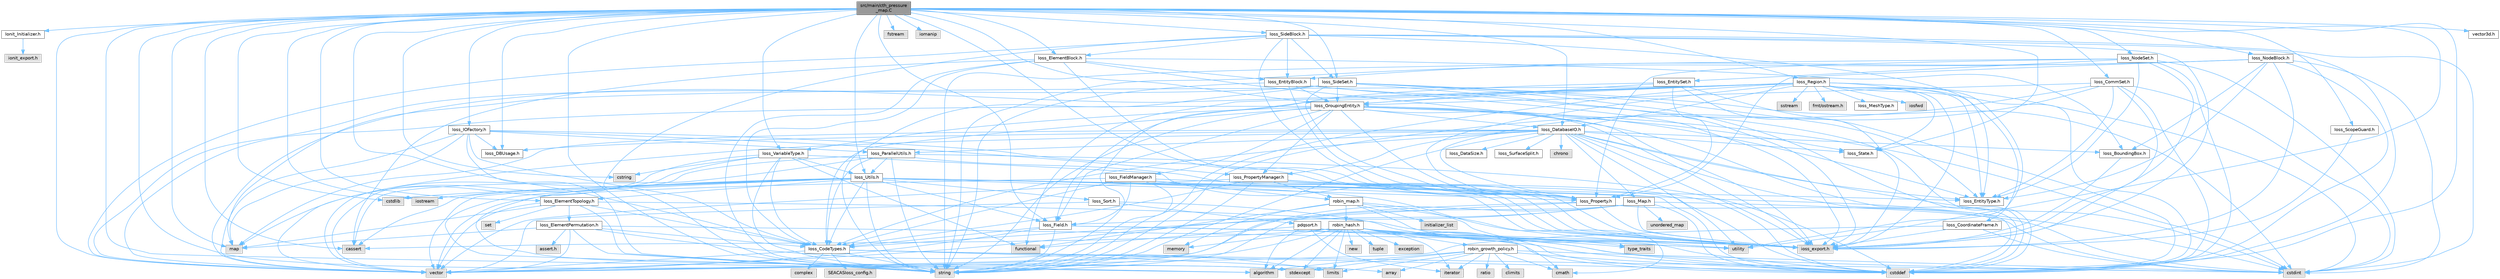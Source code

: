digraph "src/main/cth_pressure_map.C"
{
 // INTERACTIVE_SVG=YES
 // LATEX_PDF_SIZE
  bgcolor="transparent";
  edge [fontname=Helvetica,fontsize=10,labelfontname=Helvetica,labelfontsize=10];
  node [fontname=Helvetica,fontsize=10,shape=box,height=0.2,width=0.4];
  Node1 [id="Node000001",label="src/main/cth_pressure\l_map.C",height=0.2,width=0.4,color="gray40", fillcolor="grey60", style="filled", fontcolor="black",tooltip=" "];
  Node1 -> Node2 [id="edge1_Node000001_Node000002",color="steelblue1",style="solid",tooltip=" "];
  Node2 [id="Node000002",label="Ionit_Initializer.h",height=0.2,width=0.4,color="grey40", fillcolor="white", style="filled",URL="$Ionit__Initializer_8h.html",tooltip=" "];
  Node2 -> Node3 [id="edge2_Node000002_Node000003",color="steelblue1",style="solid",tooltip=" "];
  Node3 [id="Node000003",label="ionit_export.h",height=0.2,width=0.4,color="grey60", fillcolor="#E0E0E0", style="filled",tooltip=" "];
  Node1 -> Node4 [id="edge3_Node000001_Node000004",color="steelblue1",style="solid",tooltip=" "];
  Node4 [id="Node000004",label="Ioss_CodeTypes.h",height=0.2,width=0.4,color="grey40", fillcolor="white", style="filled",URL="$Ioss__CodeTypes_8h.html",tooltip=" "];
  Node4 -> Node5 [id="edge4_Node000004_Node000005",color="steelblue1",style="solid",tooltip=" "];
  Node5 [id="Node000005",label="array",height=0.2,width=0.4,color="grey60", fillcolor="#E0E0E0", style="filled",tooltip=" "];
  Node4 -> Node6 [id="edge5_Node000004_Node000006",color="steelblue1",style="solid",tooltip=" "];
  Node6 [id="Node000006",label="cstddef",height=0.2,width=0.4,color="grey60", fillcolor="#E0E0E0", style="filled",tooltip=" "];
  Node4 -> Node7 [id="edge6_Node000004_Node000007",color="steelblue1",style="solid",tooltip=" "];
  Node7 [id="Node000007",label="cstdint",height=0.2,width=0.4,color="grey60", fillcolor="#E0E0E0", style="filled",tooltip=" "];
  Node4 -> Node8 [id="edge7_Node000004_Node000008",color="steelblue1",style="solid",tooltip=" "];
  Node8 [id="Node000008",label="string",height=0.2,width=0.4,color="grey60", fillcolor="#E0E0E0", style="filled",tooltip=" "];
  Node4 -> Node9 [id="edge8_Node000004_Node000009",color="steelblue1",style="solid",tooltip=" "];
  Node9 [id="Node000009",label="vector",height=0.2,width=0.4,color="grey60", fillcolor="#E0E0E0", style="filled",tooltip=" "];
  Node4 -> Node10 [id="edge9_Node000004_Node000010",color="steelblue1",style="solid",tooltip=" "];
  Node10 [id="Node000010",label="SEACASIoss_config.h",height=0.2,width=0.4,color="grey60", fillcolor="#E0E0E0", style="filled",tooltip=" "];
  Node4 -> Node11 [id="edge10_Node000004_Node000011",color="steelblue1",style="solid",tooltip=" "];
  Node11 [id="Node000011",label="complex",height=0.2,width=0.4,color="grey60", fillcolor="#E0E0E0", style="filled",tooltip=" "];
  Node1 -> Node12 [id="edge11_Node000001_Node000012",color="steelblue1",style="solid",tooltip=" "];
  Node12 [id="Node000012",label="Ioss_Utils.h",height=0.2,width=0.4,color="grey40", fillcolor="white", style="filled",URL="$Ioss__Utils_8h.html",tooltip=" "];
  Node12 -> Node13 [id="edge12_Node000012_Node000013",color="steelblue1",style="solid",tooltip=" "];
  Node13 [id="Node000013",label="ioss_export.h",height=0.2,width=0.4,color="grey60", fillcolor="#E0E0E0", style="filled",tooltip=" "];
  Node12 -> Node4 [id="edge13_Node000012_Node000004",color="steelblue1",style="solid",tooltip=" "];
  Node12 -> Node14 [id="edge14_Node000012_Node000014",color="steelblue1",style="solid",tooltip=" "];
  Node14 [id="Node000014",label="Ioss_ElementTopology.h",height=0.2,width=0.4,color="grey40", fillcolor="white", style="filled",URL="$Ioss__ElementTopology_8h.html",tooltip=" "];
  Node14 -> Node13 [id="edge15_Node000014_Node000013",color="steelblue1",style="solid",tooltip=" "];
  Node14 -> Node4 [id="edge16_Node000014_Node000004",color="steelblue1",style="solid",tooltip=" "];
  Node14 -> Node15 [id="edge17_Node000014_Node000015",color="steelblue1",style="solid",tooltip=" "];
  Node15 [id="Node000015",label="Ioss_ElementPermutation.h",height=0.2,width=0.4,color="grey40", fillcolor="white", style="filled",URL="$Ioss__ElementPermutation_8h.html",tooltip=" "];
  Node15 -> Node13 [id="edge18_Node000015_Node000013",color="steelblue1",style="solid",tooltip=" "];
  Node15 -> Node4 [id="edge19_Node000015_Node000004",color="steelblue1",style="solid",tooltip=" "];
  Node15 -> Node16 [id="edge20_Node000015_Node000016",color="steelblue1",style="solid",tooltip=" "];
  Node16 [id="Node000016",label="assert.h",height=0.2,width=0.4,color="grey60", fillcolor="#E0E0E0", style="filled",tooltip=" "];
  Node15 -> Node17 [id="edge21_Node000015_Node000017",color="steelblue1",style="solid",tooltip=" "];
  Node17 [id="Node000017",label="limits",height=0.2,width=0.4,color="grey60", fillcolor="#E0E0E0", style="filled",tooltip=" "];
  Node15 -> Node18 [id="edge22_Node000015_Node000018",color="steelblue1",style="solid",tooltip=" "];
  Node18 [id="Node000018",label="map",height=0.2,width=0.4,color="grey60", fillcolor="#E0E0E0", style="filled",tooltip=" "];
  Node15 -> Node8 [id="edge23_Node000015_Node000008",color="steelblue1",style="solid",tooltip=" "];
  Node15 -> Node9 [id="edge24_Node000015_Node000009",color="steelblue1",style="solid",tooltip=" "];
  Node14 -> Node18 [id="edge25_Node000014_Node000018",color="steelblue1",style="solid",tooltip=" "];
  Node14 -> Node19 [id="edge26_Node000014_Node000019",color="steelblue1",style="solid",tooltip=" "];
  Node19 [id="Node000019",label="set",height=0.2,width=0.4,color="grey60", fillcolor="#E0E0E0", style="filled",tooltip=" "];
  Node14 -> Node8 [id="edge27_Node000014_Node000008",color="steelblue1",style="solid",tooltip=" "];
  Node14 -> Node9 [id="edge28_Node000014_Node000009",color="steelblue1",style="solid",tooltip=" "];
  Node12 -> Node20 [id="edge29_Node000012_Node000020",color="steelblue1",style="solid",tooltip=" "];
  Node20 [id="Node000020",label="Ioss_EntityType.h",height=0.2,width=0.4,color="grey40", fillcolor="white", style="filled",URL="$Ioss__EntityType_8h.html",tooltip=" "];
  Node12 -> Node21 [id="edge30_Node000012_Node000021",color="steelblue1",style="solid",tooltip=" "];
  Node21 [id="Node000021",label="Ioss_Field.h",height=0.2,width=0.4,color="grey40", fillcolor="white", style="filled",URL="$Ioss__Field_8h.html",tooltip=" "];
  Node21 -> Node13 [id="edge31_Node000021_Node000013",color="steelblue1",style="solid",tooltip=" "];
  Node21 -> Node4 [id="edge32_Node000021_Node000004",color="steelblue1",style="solid",tooltip=" "];
  Node21 -> Node6 [id="edge33_Node000021_Node000006",color="steelblue1",style="solid",tooltip=" "];
  Node21 -> Node8 [id="edge34_Node000021_Node000008",color="steelblue1",style="solid",tooltip=" "];
  Node21 -> Node9 [id="edge35_Node000021_Node000009",color="steelblue1",style="solid",tooltip=" "];
  Node12 -> Node22 [id="edge36_Node000012_Node000022",color="steelblue1",style="solid",tooltip=" "];
  Node22 [id="Node000022",label="Ioss_Property.h",height=0.2,width=0.4,color="grey40", fillcolor="white", style="filled",URL="$Ioss__Property_8h.html",tooltip=" "];
  Node22 -> Node13 [id="edge37_Node000022_Node000013",color="steelblue1",style="solid",tooltip=" "];
  Node22 -> Node7 [id="edge38_Node000022_Node000007",color="steelblue1",style="solid",tooltip=" "];
  Node22 -> Node8 [id="edge39_Node000022_Node000008",color="steelblue1",style="solid",tooltip=" "];
  Node22 -> Node9 [id="edge40_Node000022_Node000009",color="steelblue1",style="solid",tooltip=" "];
  Node12 -> Node23 [id="edge41_Node000012_Node000023",color="steelblue1",style="solid",tooltip=" "];
  Node23 [id="Node000023",label="Ioss_Sort.h",height=0.2,width=0.4,color="grey40", fillcolor="white", style="filled",URL="$Ioss__Sort_8h.html",tooltip=" "];
  Node23 -> Node24 [id="edge42_Node000023_Node000024",color="steelblue1",style="solid",tooltip=" "];
  Node24 [id="Node000024",label="pdqsort.h",height=0.2,width=0.4,color="grey40", fillcolor="white", style="filled",URL="$pdqsort_8h.html",tooltip=" "];
  Node24 -> Node25 [id="edge43_Node000024_Node000025",color="steelblue1",style="solid",tooltip=" "];
  Node25 [id="Node000025",label="algorithm",height=0.2,width=0.4,color="grey60", fillcolor="#E0E0E0", style="filled",tooltip=" "];
  Node24 -> Node6 [id="edge44_Node000024_Node000006",color="steelblue1",style="solid",tooltip=" "];
  Node24 -> Node26 [id="edge45_Node000024_Node000026",color="steelblue1",style="solid",tooltip=" "];
  Node26 [id="Node000026",label="functional",height=0.2,width=0.4,color="grey60", fillcolor="#E0E0E0", style="filled",tooltip=" "];
  Node24 -> Node27 [id="edge46_Node000024_Node000027",color="steelblue1",style="solid",tooltip=" "];
  Node27 [id="Node000027",label="iterator",height=0.2,width=0.4,color="grey60", fillcolor="#E0E0E0", style="filled",tooltip=" "];
  Node24 -> Node28 [id="edge47_Node000024_Node000028",color="steelblue1",style="solid",tooltip=" "];
  Node28 [id="Node000028",label="utility",height=0.2,width=0.4,color="grey60", fillcolor="#E0E0E0", style="filled",tooltip=" "];
  Node23 -> Node6 [id="edge48_Node000023_Node000006",color="steelblue1",style="solid",tooltip=" "];
  Node23 -> Node9 [id="edge49_Node000023_Node000009",color="steelblue1",style="solid",tooltip=" "];
  Node12 -> Node25 [id="edge50_Node000012_Node000025",color="steelblue1",style="solid",tooltip=" "];
  Node12 -> Node29 [id="edge51_Node000012_Node000029",color="steelblue1",style="solid",tooltip=" "];
  Node29 [id="Node000029",label="cassert",height=0.2,width=0.4,color="grey60", fillcolor="#E0E0E0", style="filled",tooltip=" "];
  Node12 -> Node30 [id="edge52_Node000012_Node000030",color="steelblue1",style="solid",tooltip=" "];
  Node30 [id="Node000030",label="cmath",height=0.2,width=0.4,color="grey60", fillcolor="#E0E0E0", style="filled",tooltip=" "];
  Node12 -> Node6 [id="edge53_Node000012_Node000006",color="steelblue1",style="solid",tooltip=" "];
  Node12 -> Node7 [id="edge54_Node000012_Node000007",color="steelblue1",style="solid",tooltip=" "];
  Node12 -> Node31 [id="edge55_Node000012_Node000031",color="steelblue1",style="solid",tooltip=" "];
  Node31 [id="Node000031",label="cstdlib",height=0.2,width=0.4,color="grey60", fillcolor="#E0E0E0", style="filled",tooltip=" "];
  Node12 -> Node32 [id="edge56_Node000012_Node000032",color="steelblue1",style="solid",tooltip=" "];
  Node32 [id="Node000032",label="iostream",height=0.2,width=0.4,color="grey60", fillcolor="#E0E0E0", style="filled",tooltip=" "];
  Node12 -> Node33 [id="edge57_Node000012_Node000033",color="steelblue1",style="solid",tooltip=" "];
  Node33 [id="Node000033",label="stdexcept",height=0.2,width=0.4,color="grey60", fillcolor="#E0E0E0", style="filled",tooltip=" "];
  Node12 -> Node8 [id="edge58_Node000012_Node000008",color="steelblue1",style="solid",tooltip=" "];
  Node12 -> Node9 [id="edge59_Node000012_Node000009",color="steelblue1",style="solid",tooltip=" "];
  Node1 -> Node25 [id="edge60_Node000001_Node000025",color="steelblue1",style="solid",tooltip=" "];
  Node1 -> Node29 [id="edge61_Node000001_Node000029",color="steelblue1",style="solid",tooltip=" "];
  Node1 -> Node6 [id="edge62_Node000001_Node000006",color="steelblue1",style="solid",tooltip=" "];
  Node1 -> Node31 [id="edge63_Node000001_Node000031",color="steelblue1",style="solid",tooltip=" "];
  Node1 -> Node34 [id="edge64_Node000001_Node000034",color="steelblue1",style="solid",tooltip=" "];
  Node34 [id="Node000034",label="cstring",height=0.2,width=0.4,color="grey60", fillcolor="#E0E0E0", style="filled",tooltip=" "];
  Node1 -> Node35 [id="edge65_Node000001_Node000035",color="steelblue1",style="solid",tooltip=" "];
  Node35 [id="Node000035",label="fstream",height=0.2,width=0.4,color="grey60", fillcolor="#E0E0E0", style="filled",tooltip=" "];
  Node1 -> Node36 [id="edge66_Node000001_Node000036",color="steelblue1",style="solid",tooltip=" "];
  Node36 [id="Node000036",label="iomanip",height=0.2,width=0.4,color="grey60", fillcolor="#E0E0E0", style="filled",tooltip=" "];
  Node1 -> Node32 [id="edge67_Node000001_Node000032",color="steelblue1",style="solid",tooltip=" "];
  Node1 -> Node18 [id="edge68_Node000001_Node000018",color="steelblue1",style="solid",tooltip=" "];
  Node1 -> Node33 [id="edge69_Node000001_Node000033",color="steelblue1",style="solid",tooltip=" "];
  Node1 -> Node8 [id="edge70_Node000001_Node000008",color="steelblue1",style="solid",tooltip=" "];
  Node1 -> Node28 [id="edge71_Node000001_Node000028",color="steelblue1",style="solid",tooltip=" "];
  Node1 -> Node9 [id="edge72_Node000001_Node000009",color="steelblue1",style="solid",tooltip=" "];
  Node1 -> Node37 [id="edge73_Node000001_Node000037",color="steelblue1",style="solid",tooltip=" "];
  Node37 [id="Node000037",label="Ioss_CommSet.h",height=0.2,width=0.4,color="grey40", fillcolor="white", style="filled",URL="$Ioss__CommSet_8h.html",tooltip=" "];
  Node37 -> Node13 [id="edge74_Node000037_Node000013",color="steelblue1",style="solid",tooltip=" "];
  Node37 -> Node20 [id="edge75_Node000037_Node000020",color="steelblue1",style="solid",tooltip=" "];
  Node37 -> Node38 [id="edge76_Node000037_Node000038",color="steelblue1",style="solid",tooltip=" "];
  Node38 [id="Node000038",label="Ioss_GroupingEntity.h",height=0.2,width=0.4,color="grey40", fillcolor="white", style="filled",URL="$Ioss__GroupingEntity_8h.html",tooltip=" "];
  Node38 -> Node13 [id="edge77_Node000038_Node000013",color="steelblue1",style="solid",tooltip=" "];
  Node38 -> Node4 [id="edge78_Node000038_Node000004",color="steelblue1",style="solid",tooltip=" "];
  Node38 -> Node39 [id="edge79_Node000038_Node000039",color="steelblue1",style="solid",tooltip=" "];
  Node39 [id="Node000039",label="Ioss_DatabaseIO.h",height=0.2,width=0.4,color="grey40", fillcolor="white", style="filled",URL="$Ioss__DatabaseIO_8h.html",tooltip=" "];
  Node39 -> Node13 [id="edge80_Node000039_Node000013",color="steelblue1",style="solid",tooltip=" "];
  Node39 -> Node40 [id="edge81_Node000039_Node000040",color="steelblue1",style="solid",tooltip=" "];
  Node40 [id="Node000040",label="Ioss_BoundingBox.h",height=0.2,width=0.4,color="grey40", fillcolor="white", style="filled",URL="$Ioss__BoundingBox_8h.html",tooltip=" "];
  Node40 -> Node13 [id="edge82_Node000040_Node000013",color="steelblue1",style="solid",tooltip=" "];
  Node39 -> Node4 [id="edge83_Node000039_Node000004",color="steelblue1",style="solid",tooltip=" "];
  Node39 -> Node41 [id="edge84_Node000039_Node000041",color="steelblue1",style="solid",tooltip=" "];
  Node41 [id="Node000041",label="Ioss_DBUsage.h",height=0.2,width=0.4,color="grey40", fillcolor="white", style="filled",URL="$Ioss__DBUsage_8h.html",tooltip=" "];
  Node39 -> Node42 [id="edge85_Node000039_Node000042",color="steelblue1",style="solid",tooltip=" "];
  Node42 [id="Node000042",label="Ioss_DataSize.h",height=0.2,width=0.4,color="grey40", fillcolor="white", style="filled",URL="$Ioss__DataSize_8h.html",tooltip=" "];
  Node39 -> Node20 [id="edge86_Node000039_Node000020",color="steelblue1",style="solid",tooltip=" "];
  Node39 -> Node43 [id="edge87_Node000039_Node000043",color="steelblue1",style="solid",tooltip=" "];
  Node43 [id="Node000043",label="Ioss_Map.h",height=0.2,width=0.4,color="grey40", fillcolor="white", style="filled",URL="$Ioss__Map_8h.html",tooltip=" "];
  Node43 -> Node13 [id="edge88_Node000043_Node000013",color="steelblue1",style="solid",tooltip=" "];
  Node43 -> Node4 [id="edge89_Node000043_Node000004",color="steelblue1",style="solid",tooltip=" "];
  Node43 -> Node21 [id="edge90_Node000043_Node000021",color="steelblue1",style="solid",tooltip=" "];
  Node43 -> Node6 [id="edge91_Node000043_Node000006",color="steelblue1",style="solid",tooltip=" "];
  Node43 -> Node7 [id="edge92_Node000043_Node000007",color="steelblue1",style="solid",tooltip=" "];
  Node43 -> Node8 [id="edge93_Node000043_Node000008",color="steelblue1",style="solid",tooltip=" "];
  Node43 -> Node9 [id="edge94_Node000043_Node000009",color="steelblue1",style="solid",tooltip=" "];
  Node43 -> Node44 [id="edge95_Node000043_Node000044",color="steelblue1",style="solid",tooltip=" "];
  Node44 [id="Node000044",label="unordered_map",height=0.2,width=0.4,color="grey60", fillcolor="#E0E0E0", style="filled",tooltip=" "];
  Node39 -> Node45 [id="edge96_Node000039_Node000045",color="steelblue1",style="solid",tooltip=" "];
  Node45 [id="Node000045",label="Ioss_ParallelUtils.h",height=0.2,width=0.4,color="grey40", fillcolor="white", style="filled",URL="$Ioss__ParallelUtils_8h.html",tooltip=" "];
  Node45 -> Node13 [id="edge97_Node000045_Node000013",color="steelblue1",style="solid",tooltip=" "];
  Node45 -> Node4 [id="edge98_Node000045_Node000004",color="steelblue1",style="solid",tooltip=" "];
  Node45 -> Node12 [id="edge99_Node000045_Node000012",color="steelblue1",style="solid",tooltip=" "];
  Node45 -> Node29 [id="edge100_Node000045_Node000029",color="steelblue1",style="solid",tooltip=" "];
  Node45 -> Node6 [id="edge101_Node000045_Node000006",color="steelblue1",style="solid",tooltip=" "];
  Node45 -> Node8 [id="edge102_Node000045_Node000008",color="steelblue1",style="solid",tooltip=" "];
  Node45 -> Node9 [id="edge103_Node000045_Node000009",color="steelblue1",style="solid",tooltip=" "];
  Node39 -> Node46 [id="edge104_Node000039_Node000046",color="steelblue1",style="solid",tooltip=" "];
  Node46 [id="Node000046",label="Ioss_PropertyManager.h",height=0.2,width=0.4,color="grey40", fillcolor="white", style="filled",URL="$Ioss__PropertyManager_8h.html",tooltip=" "];
  Node46 -> Node13 [id="edge105_Node000046_Node000013",color="steelblue1",style="solid",tooltip=" "];
  Node46 -> Node4 [id="edge106_Node000046_Node000004",color="steelblue1",style="solid",tooltip=" "];
  Node46 -> Node22 [id="edge107_Node000046_Node000022",color="steelblue1",style="solid",tooltip=" "];
  Node46 -> Node6 [id="edge108_Node000046_Node000006",color="steelblue1",style="solid",tooltip=" "];
  Node46 -> Node8 [id="edge109_Node000046_Node000008",color="steelblue1",style="solid",tooltip=" "];
  Node46 -> Node9 [id="edge110_Node000046_Node000009",color="steelblue1",style="solid",tooltip=" "];
  Node46 -> Node47 [id="edge111_Node000046_Node000047",color="steelblue1",style="solid",tooltip=" "];
  Node47 [id="Node000047",label="robin_map.h",height=0.2,width=0.4,color="grey40", fillcolor="white", style="filled",URL="$robin__map_8h.html",tooltip=" "];
  Node47 -> Node6 [id="edge112_Node000047_Node000006",color="steelblue1",style="solid",tooltip=" "];
  Node47 -> Node26 [id="edge113_Node000047_Node000026",color="steelblue1",style="solid",tooltip=" "];
  Node47 -> Node48 [id="edge114_Node000047_Node000048",color="steelblue1",style="solid",tooltip=" "];
  Node48 [id="Node000048",label="initializer_list",height=0.2,width=0.4,color="grey60", fillcolor="#E0E0E0", style="filled",tooltip=" "];
  Node47 -> Node49 [id="edge115_Node000047_Node000049",color="steelblue1",style="solid",tooltip=" "];
  Node49 [id="Node000049",label="memory",height=0.2,width=0.4,color="grey60", fillcolor="#E0E0E0", style="filled",tooltip=" "];
  Node47 -> Node50 [id="edge116_Node000047_Node000050",color="steelblue1",style="solid",tooltip=" "];
  Node50 [id="Node000050",label="type_traits",height=0.2,width=0.4,color="grey60", fillcolor="#E0E0E0", style="filled",tooltip=" "];
  Node47 -> Node28 [id="edge117_Node000047_Node000028",color="steelblue1",style="solid",tooltip=" "];
  Node47 -> Node51 [id="edge118_Node000047_Node000051",color="steelblue1",style="solid",tooltip=" "];
  Node51 [id="Node000051",label="robin_hash.h",height=0.2,width=0.4,color="grey40", fillcolor="white", style="filled",URL="$robin__hash_8h.html",tooltip=" "];
  Node51 -> Node25 [id="edge119_Node000051_Node000025",color="steelblue1",style="solid",tooltip=" "];
  Node51 -> Node29 [id="edge120_Node000051_Node000029",color="steelblue1",style="solid",tooltip=" "];
  Node51 -> Node30 [id="edge121_Node000051_Node000030",color="steelblue1",style="solid",tooltip=" "];
  Node51 -> Node6 [id="edge122_Node000051_Node000006",color="steelblue1",style="solid",tooltip=" "];
  Node51 -> Node7 [id="edge123_Node000051_Node000007",color="steelblue1",style="solid",tooltip=" "];
  Node51 -> Node52 [id="edge124_Node000051_Node000052",color="steelblue1",style="solid",tooltip=" "];
  Node52 [id="Node000052",label="exception",height=0.2,width=0.4,color="grey60", fillcolor="#E0E0E0", style="filled",tooltip=" "];
  Node51 -> Node27 [id="edge125_Node000051_Node000027",color="steelblue1",style="solid",tooltip=" "];
  Node51 -> Node17 [id="edge126_Node000051_Node000017",color="steelblue1",style="solid",tooltip=" "];
  Node51 -> Node49 [id="edge127_Node000051_Node000049",color="steelblue1",style="solid",tooltip=" "];
  Node51 -> Node53 [id="edge128_Node000051_Node000053",color="steelblue1",style="solid",tooltip=" "];
  Node53 [id="Node000053",label="new",height=0.2,width=0.4,color="grey60", fillcolor="#E0E0E0", style="filled",tooltip=" "];
  Node51 -> Node33 [id="edge129_Node000051_Node000033",color="steelblue1",style="solid",tooltip=" "];
  Node51 -> Node54 [id="edge130_Node000051_Node000054",color="steelblue1",style="solid",tooltip=" "];
  Node54 [id="Node000054",label="tuple",height=0.2,width=0.4,color="grey60", fillcolor="#E0E0E0", style="filled",tooltip=" "];
  Node51 -> Node50 [id="edge131_Node000051_Node000050",color="steelblue1",style="solid",tooltip=" "];
  Node51 -> Node28 [id="edge132_Node000051_Node000028",color="steelblue1",style="solid",tooltip=" "];
  Node51 -> Node9 [id="edge133_Node000051_Node000009",color="steelblue1",style="solid",tooltip=" "];
  Node51 -> Node55 [id="edge134_Node000051_Node000055",color="steelblue1",style="solid",tooltip=" "];
  Node55 [id="Node000055",label="robin_growth_policy.h",height=0.2,width=0.4,color="grey40", fillcolor="white", style="filled",URL="$robin__growth__policy_8h.html",tooltip=" "];
  Node55 -> Node25 [id="edge135_Node000055_Node000025",color="steelblue1",style="solid",tooltip=" "];
  Node55 -> Node5 [id="edge136_Node000055_Node000005",color="steelblue1",style="solid",tooltip=" "];
  Node55 -> Node56 [id="edge137_Node000055_Node000056",color="steelblue1",style="solid",tooltip=" "];
  Node56 [id="Node000056",label="climits",height=0.2,width=0.4,color="grey60", fillcolor="#E0E0E0", style="filled",tooltip=" "];
  Node55 -> Node30 [id="edge138_Node000055_Node000030",color="steelblue1",style="solid",tooltip=" "];
  Node55 -> Node6 [id="edge139_Node000055_Node000006",color="steelblue1",style="solid",tooltip=" "];
  Node55 -> Node7 [id="edge140_Node000055_Node000007",color="steelblue1",style="solid",tooltip=" "];
  Node55 -> Node27 [id="edge141_Node000055_Node000027",color="steelblue1",style="solid",tooltip=" "];
  Node55 -> Node17 [id="edge142_Node000055_Node000017",color="steelblue1",style="solid",tooltip=" "];
  Node55 -> Node57 [id="edge143_Node000055_Node000057",color="steelblue1",style="solid",tooltip=" "];
  Node57 [id="Node000057",label="ratio",height=0.2,width=0.4,color="grey60", fillcolor="#E0E0E0", style="filled",tooltip=" "];
  Node55 -> Node33 [id="edge144_Node000055_Node000033",color="steelblue1",style="solid",tooltip=" "];
  Node39 -> Node58 [id="edge145_Node000039_Node000058",color="steelblue1",style="solid",tooltip=" "];
  Node58 [id="Node000058",label="Ioss_State.h",height=0.2,width=0.4,color="grey40", fillcolor="white", style="filled",URL="$Ioss__State_8h.html",tooltip=" "];
  Node39 -> Node59 [id="edge146_Node000039_Node000059",color="steelblue1",style="solid",tooltip=" "];
  Node59 [id="Node000059",label="Ioss_SurfaceSplit.h",height=0.2,width=0.4,color="grey40", fillcolor="white", style="filled",URL="$Ioss__SurfaceSplit_8h.html",tooltip=" "];
  Node39 -> Node60 [id="edge147_Node000039_Node000060",color="steelblue1",style="solid",tooltip=" "];
  Node60 [id="Node000060",label="chrono",height=0.2,width=0.4,color="grey60", fillcolor="#E0E0E0", style="filled",tooltip=" "];
  Node39 -> Node6 [id="edge148_Node000039_Node000006",color="steelblue1",style="solid",tooltip=" "];
  Node39 -> Node7 [id="edge149_Node000039_Node000007",color="steelblue1",style="solid",tooltip=" "];
  Node39 -> Node18 [id="edge150_Node000039_Node000018",color="steelblue1",style="solid",tooltip=" "];
  Node39 -> Node8 [id="edge151_Node000039_Node000008",color="steelblue1",style="solid",tooltip=" "];
  Node39 -> Node28 [id="edge152_Node000039_Node000028",color="steelblue1",style="solid",tooltip=" "];
  Node39 -> Node9 [id="edge153_Node000039_Node000009",color="steelblue1",style="solid",tooltip=" "];
  Node38 -> Node20 [id="edge154_Node000038_Node000020",color="steelblue1",style="solid",tooltip=" "];
  Node38 -> Node21 [id="edge155_Node000038_Node000021",color="steelblue1",style="solid",tooltip=" "];
  Node38 -> Node61 [id="edge156_Node000038_Node000061",color="steelblue1",style="solid",tooltip=" "];
  Node61 [id="Node000061",label="Ioss_FieldManager.h",height=0.2,width=0.4,color="grey40", fillcolor="white", style="filled",URL="$Ioss__FieldManager_8h.html",tooltip=" "];
  Node61 -> Node13 [id="edge157_Node000061_Node000013",color="steelblue1",style="solid",tooltip=" "];
  Node61 -> Node4 [id="edge158_Node000061_Node000004",color="steelblue1",style="solid",tooltip=" "];
  Node61 -> Node21 [id="edge159_Node000061_Node000021",color="steelblue1",style="solid",tooltip=" "];
  Node61 -> Node6 [id="edge160_Node000061_Node000006",color="steelblue1",style="solid",tooltip=" "];
  Node61 -> Node8 [id="edge161_Node000061_Node000008",color="steelblue1",style="solid",tooltip=" "];
  Node61 -> Node9 [id="edge162_Node000061_Node000009",color="steelblue1",style="solid",tooltip=" "];
  Node61 -> Node47 [id="edge163_Node000061_Node000047",color="steelblue1",style="solid",tooltip=" "];
  Node38 -> Node22 [id="edge164_Node000038_Node000022",color="steelblue1",style="solid",tooltip=" "];
  Node38 -> Node46 [id="edge165_Node000038_Node000046",color="steelblue1",style="solid",tooltip=" "];
  Node38 -> Node58 [id="edge166_Node000038_Node000058",color="steelblue1",style="solid",tooltip=" "];
  Node38 -> Node62 [id="edge167_Node000038_Node000062",color="steelblue1",style="solid",tooltip=" "];
  Node62 [id="Node000062",label="Ioss_VariableType.h",height=0.2,width=0.4,color="grey40", fillcolor="white", style="filled",URL="$Ioss__VariableType_8h.html",tooltip=" "];
  Node62 -> Node13 [id="edge168_Node000062_Node000013",color="steelblue1",style="solid",tooltip=" "];
  Node62 -> Node4 [id="edge169_Node000062_Node000004",color="steelblue1",style="solid",tooltip=" "];
  Node62 -> Node12 [id="edge170_Node000062_Node000012",color="steelblue1",style="solid",tooltip=" "];
  Node62 -> Node34 [id="edge171_Node000062_Node000034",color="steelblue1",style="solid",tooltip=" "];
  Node62 -> Node26 [id="edge172_Node000062_Node000026",color="steelblue1",style="solid",tooltip=" "];
  Node62 -> Node18 [id="edge173_Node000062_Node000018",color="steelblue1",style="solid",tooltip=" "];
  Node62 -> Node8 [id="edge174_Node000062_Node000008",color="steelblue1",style="solid",tooltip=" "];
  Node62 -> Node9 [id="edge175_Node000062_Node000009",color="steelblue1",style="solid",tooltip=" "];
  Node38 -> Node6 [id="edge176_Node000038_Node000006",color="steelblue1",style="solid",tooltip=" "];
  Node38 -> Node7 [id="edge177_Node000038_Node000007",color="steelblue1",style="solid",tooltip=" "];
  Node38 -> Node8 [id="edge178_Node000038_Node000008",color="steelblue1",style="solid",tooltip=" "];
  Node38 -> Node9 [id="edge179_Node000038_Node000009",color="steelblue1",style="solid",tooltip=" "];
  Node37 -> Node22 [id="edge180_Node000037_Node000022",color="steelblue1",style="solid",tooltip=" "];
  Node37 -> Node6 [id="edge181_Node000037_Node000006",color="steelblue1",style="solid",tooltip=" "];
  Node37 -> Node7 [id="edge182_Node000037_Node000007",color="steelblue1",style="solid",tooltip=" "];
  Node37 -> Node8 [id="edge183_Node000037_Node000008",color="steelblue1",style="solid",tooltip=" "];
  Node1 -> Node41 [id="edge184_Node000001_Node000041",color="steelblue1",style="solid",tooltip=" "];
  Node1 -> Node39 [id="edge185_Node000001_Node000039",color="steelblue1",style="solid",tooltip=" "];
  Node1 -> Node63 [id="edge186_Node000001_Node000063",color="steelblue1",style="solid",tooltip=" "];
  Node63 [id="Node000063",label="Ioss_ElementBlock.h",height=0.2,width=0.4,color="grey40", fillcolor="white", style="filled",URL="$Ioss__ElementBlock_8h.html",tooltip=" "];
  Node63 -> Node13 [id="edge187_Node000063_Node000013",color="steelblue1",style="solid",tooltip=" "];
  Node63 -> Node40 [id="edge188_Node000063_Node000040",color="steelblue1",style="solid",tooltip=" "];
  Node63 -> Node4 [id="edge189_Node000063_Node000004",color="steelblue1",style="solid",tooltip=" "];
  Node63 -> Node64 [id="edge190_Node000063_Node000064",color="steelblue1",style="solid",tooltip=" "];
  Node64 [id="Node000064",label="Ioss_EntityBlock.h",height=0.2,width=0.4,color="grey40", fillcolor="white", style="filled",URL="$Ioss__EntityBlock_8h.html",tooltip=" "];
  Node64 -> Node13 [id="edge191_Node000064_Node000013",color="steelblue1",style="solid",tooltip=" "];
  Node64 -> Node38 [id="edge192_Node000064_Node000038",color="steelblue1",style="solid",tooltip=" "];
  Node64 -> Node22 [id="edge193_Node000064_Node000022",color="steelblue1",style="solid",tooltip=" "];
  Node64 -> Node6 [id="edge194_Node000064_Node000006",color="steelblue1",style="solid",tooltip=" "];
  Node64 -> Node8 [id="edge195_Node000064_Node000008",color="steelblue1",style="solid",tooltip=" "];
  Node63 -> Node22 [id="edge196_Node000063_Node000022",color="steelblue1",style="solid",tooltip=" "];
  Node63 -> Node29 [id="edge197_Node000063_Node000029",color="steelblue1",style="solid",tooltip=" "];
  Node63 -> Node8 [id="edge198_Node000063_Node000008",color="steelblue1",style="solid",tooltip=" "];
  Node1 -> Node14 [id="edge199_Node000001_Node000014",color="steelblue1",style="solid",tooltip=" "];
  Node1 -> Node21 [id="edge200_Node000001_Node000021",color="steelblue1",style="solid",tooltip=" "];
  Node1 -> Node38 [id="edge201_Node000001_Node000038",color="steelblue1",style="solid",tooltip=" "];
  Node1 -> Node65 [id="edge202_Node000001_Node000065",color="steelblue1",style="solid",tooltip=" "];
  Node65 [id="Node000065",label="Ioss_IOFactory.h",height=0.2,width=0.4,color="grey40", fillcolor="white", style="filled",URL="$Ioss__IOFactory_8h.html",tooltip=" "];
  Node65 -> Node13 [id="edge203_Node000065_Node000013",color="steelblue1",style="solid",tooltip=" "];
  Node65 -> Node4 [id="edge204_Node000065_Node000004",color="steelblue1",style="solid",tooltip=" "];
  Node65 -> Node8 [id="edge205_Node000065_Node000008",color="steelblue1",style="solid",tooltip=" "];
  Node65 -> Node41 [id="edge206_Node000065_Node000041",color="steelblue1",style="solid",tooltip=" "];
  Node65 -> Node45 [id="edge207_Node000065_Node000045",color="steelblue1",style="solid",tooltip=" "];
  Node65 -> Node46 [id="edge208_Node000065_Node000046",color="steelblue1",style="solid",tooltip=" "];
  Node65 -> Node18 [id="edge209_Node000065_Node000018",color="steelblue1",style="solid",tooltip=" "];
  Node65 -> Node9 [id="edge210_Node000065_Node000009",color="steelblue1",style="solid",tooltip=" "];
  Node1 -> Node66 [id="edge211_Node000001_Node000066",color="steelblue1",style="solid",tooltip=" "];
  Node66 [id="Node000066",label="Ioss_NodeBlock.h",height=0.2,width=0.4,color="grey40", fillcolor="white", style="filled",URL="$Ioss__NodeBlock_8h.html",tooltip=" "];
  Node66 -> Node13 [id="edge212_Node000066_Node000013",color="steelblue1",style="solid",tooltip=" "];
  Node66 -> Node40 [id="edge213_Node000066_Node000040",color="steelblue1",style="solid",tooltip=" "];
  Node66 -> Node64 [id="edge214_Node000066_Node000064",color="steelblue1",style="solid",tooltip=" "];
  Node66 -> Node20 [id="edge215_Node000066_Node000020",color="steelblue1",style="solid",tooltip=" "];
  Node66 -> Node22 [id="edge216_Node000066_Node000022",color="steelblue1",style="solid",tooltip=" "];
  Node66 -> Node6 [id="edge217_Node000066_Node000006",color="steelblue1",style="solid",tooltip=" "];
  Node66 -> Node7 [id="edge218_Node000066_Node000007",color="steelblue1",style="solid",tooltip=" "];
  Node66 -> Node8 [id="edge219_Node000066_Node000008",color="steelblue1",style="solid",tooltip=" "];
  Node1 -> Node67 [id="edge220_Node000001_Node000067",color="steelblue1",style="solid",tooltip=" "];
  Node67 [id="Node000067",label="Ioss_NodeSet.h",height=0.2,width=0.4,color="grey40", fillcolor="white", style="filled",URL="$Ioss__NodeSet_8h.html",tooltip=" "];
  Node67 -> Node13 [id="edge221_Node000067_Node000013",color="steelblue1",style="solid",tooltip=" "];
  Node67 -> Node20 [id="edge222_Node000067_Node000020",color="steelblue1",style="solid",tooltip=" "];
  Node67 -> Node22 [id="edge223_Node000067_Node000022",color="steelblue1",style="solid",tooltip=" "];
  Node67 -> Node68 [id="edge224_Node000067_Node000068",color="steelblue1",style="solid",tooltip=" "];
  Node68 [id="Node000068",label="Ioss_EntitySet.h",height=0.2,width=0.4,color="grey40", fillcolor="white", style="filled",URL="$Ioss__EntitySet_8h.html",tooltip=" "];
  Node68 -> Node13 [id="edge225_Node000068_Node000013",color="steelblue1",style="solid",tooltip=" "];
  Node68 -> Node38 [id="edge226_Node000068_Node000038",color="steelblue1",style="solid",tooltip=" "];
  Node68 -> Node22 [id="edge227_Node000068_Node000022",color="steelblue1",style="solid",tooltip=" "];
  Node68 -> Node6 [id="edge228_Node000068_Node000006",color="steelblue1",style="solid",tooltip=" "];
  Node68 -> Node8 [id="edge229_Node000068_Node000008",color="steelblue1",style="solid",tooltip=" "];
  Node67 -> Node6 [id="edge230_Node000067_Node000006",color="steelblue1",style="solid",tooltip=" "];
  Node67 -> Node7 [id="edge231_Node000067_Node000007",color="steelblue1",style="solid",tooltip=" "];
  Node67 -> Node8 [id="edge232_Node000067_Node000008",color="steelblue1",style="solid",tooltip=" "];
  Node1 -> Node22 [id="edge233_Node000001_Node000022",color="steelblue1",style="solid",tooltip=" "];
  Node1 -> Node69 [id="edge234_Node000001_Node000069",color="steelblue1",style="solid",tooltip=" "];
  Node69 [id="Node000069",label="Ioss_Region.h",height=0.2,width=0.4,color="grey40", fillcolor="white", style="filled",URL="$Ioss__Region_8h.html",tooltip=" "];
  Node69 -> Node13 [id="edge235_Node000069_Node000013",color="steelblue1",style="solid",tooltip=" "];
  Node69 -> Node70 [id="edge236_Node000069_Node000070",color="steelblue1",style="solid",tooltip=" "];
  Node70 [id="Node000070",label="Ioss_CoordinateFrame.h",height=0.2,width=0.4,color="grey40", fillcolor="white", style="filled",URL="$Ioss__CoordinateFrame_8h.html",tooltip=" "];
  Node70 -> Node13 [id="edge237_Node000070_Node000013",color="steelblue1",style="solid",tooltip=" "];
  Node70 -> Node7 [id="edge238_Node000070_Node000007",color="steelblue1",style="solid",tooltip=" "];
  Node70 -> Node9 [id="edge239_Node000070_Node000009",color="steelblue1",style="solid",tooltip=" "];
  Node69 -> Node39 [id="edge240_Node000069_Node000039",color="steelblue1",style="solid",tooltip=" "];
  Node69 -> Node20 [id="edge241_Node000069_Node000020",color="steelblue1",style="solid",tooltip=" "];
  Node69 -> Node21 [id="edge242_Node000069_Node000021",color="steelblue1",style="solid",tooltip=" "];
  Node69 -> Node38 [id="edge243_Node000069_Node000038",color="steelblue1",style="solid",tooltip=" "];
  Node69 -> Node71 [id="edge244_Node000069_Node000071",color="steelblue1",style="solid",tooltip=" "];
  Node71 [id="Node000071",label="Ioss_MeshType.h",height=0.2,width=0.4,color="grey40", fillcolor="white", style="filled",URL="$Ioss__MeshType_8h.html",tooltip=" "];
  Node69 -> Node22 [id="edge245_Node000069_Node000022",color="steelblue1",style="solid",tooltip=" "];
  Node69 -> Node58 [id="edge246_Node000069_Node000058",color="steelblue1",style="solid",tooltip=" "];
  Node69 -> Node6 [id="edge247_Node000069_Node000006",color="steelblue1",style="solid",tooltip=" "];
  Node69 -> Node7 [id="edge248_Node000069_Node000007",color="steelblue1",style="solid",tooltip=" "];
  Node69 -> Node26 [id="edge249_Node000069_Node000026",color="steelblue1",style="solid",tooltip=" "];
  Node69 -> Node72 [id="edge250_Node000069_Node000072",color="steelblue1",style="solid",tooltip=" "];
  Node72 [id="Node000072",label="iosfwd",height=0.2,width=0.4,color="grey60", fillcolor="#E0E0E0", style="filled",tooltip=" "];
  Node69 -> Node18 [id="edge251_Node000069_Node000018",color="steelblue1",style="solid",tooltip=" "];
  Node69 -> Node8 [id="edge252_Node000069_Node000008",color="steelblue1",style="solid",tooltip=" "];
  Node69 -> Node28 [id="edge253_Node000069_Node000028",color="steelblue1",style="solid",tooltip=" "];
  Node69 -> Node9 [id="edge254_Node000069_Node000009",color="steelblue1",style="solid",tooltip=" "];
  Node69 -> Node73 [id="edge255_Node000069_Node000073",color="steelblue1",style="solid",tooltip=" "];
  Node73 [id="Node000073",label="sstream",height=0.2,width=0.4,color="grey60", fillcolor="#E0E0E0", style="filled",tooltip=" "];
  Node69 -> Node74 [id="edge256_Node000069_Node000074",color="steelblue1",style="solid",tooltip=" "];
  Node74 [id="Node000074",label="fmt/ostream.h",height=0.2,width=0.4,color="grey60", fillcolor="#E0E0E0", style="filled",tooltip=" "];
  Node1 -> Node75 [id="edge257_Node000001_Node000075",color="steelblue1",style="solid",tooltip=" "];
  Node75 [id="Node000075",label="Ioss_ScopeGuard.h",height=0.2,width=0.4,color="grey40", fillcolor="white", style="filled",URL="$Ioss__ScopeGuard_8h.html",tooltip=" "];
  Node75 -> Node13 [id="edge258_Node000075_Node000013",color="steelblue1",style="solid",tooltip=" "];
  Node1 -> Node76 [id="edge259_Node000001_Node000076",color="steelblue1",style="solid",tooltip=" "];
  Node76 [id="Node000076",label="Ioss_SideBlock.h",height=0.2,width=0.4,color="grey40", fillcolor="white", style="filled",URL="$Ioss__SideBlock_8h.html",tooltip=" "];
  Node76 -> Node13 [id="edge260_Node000076_Node000013",color="steelblue1",style="solid",tooltip=" "];
  Node76 -> Node63 [id="edge261_Node000076_Node000063",color="steelblue1",style="solid",tooltip=" "];
  Node76 -> Node64 [id="edge262_Node000076_Node000064",color="steelblue1",style="solid",tooltip=" "];
  Node76 -> Node20 [id="edge263_Node000076_Node000020",color="steelblue1",style="solid",tooltip=" "];
  Node76 -> Node22 [id="edge264_Node000076_Node000022",color="steelblue1",style="solid",tooltip=" "];
  Node76 -> Node77 [id="edge265_Node000076_Node000077",color="steelblue1",style="solid",tooltip=" "];
  Node77 [id="Node000077",label="Ioss_SideSet.h",height=0.2,width=0.4,color="grey40", fillcolor="white", style="filled",URL="$Ioss__SideSet_8h.html",tooltip=" "];
  Node77 -> Node13 [id="edge266_Node000077_Node000013",color="steelblue1",style="solid",tooltip=" "];
  Node77 -> Node20 [id="edge267_Node000077_Node000020",color="steelblue1",style="solid",tooltip=" "];
  Node77 -> Node38 [id="edge268_Node000077_Node000038",color="steelblue1",style="solid",tooltip=" "];
  Node77 -> Node22 [id="edge269_Node000077_Node000022",color="steelblue1",style="solid",tooltip=" "];
  Node77 -> Node6 [id="edge270_Node000077_Node000006",color="steelblue1",style="solid",tooltip=" "];
  Node77 -> Node7 [id="edge271_Node000077_Node000007",color="steelblue1",style="solid",tooltip=" "];
  Node77 -> Node8 [id="edge272_Node000077_Node000008",color="steelblue1",style="solid",tooltip=" "];
  Node77 -> Node9 [id="edge273_Node000077_Node000009",color="steelblue1",style="solid",tooltip=" "];
  Node76 -> Node6 [id="edge274_Node000076_Node000006",color="steelblue1",style="solid",tooltip=" "];
  Node76 -> Node7 [id="edge275_Node000076_Node000007",color="steelblue1",style="solid",tooltip=" "];
  Node76 -> Node8 [id="edge276_Node000076_Node000008",color="steelblue1",style="solid",tooltip=" "];
  Node76 -> Node9 [id="edge277_Node000076_Node000009",color="steelblue1",style="solid",tooltip=" "];
  Node1 -> Node77 [id="edge278_Node000001_Node000077",color="steelblue1",style="solid",tooltip=" "];
  Node1 -> Node58 [id="edge279_Node000001_Node000058",color="steelblue1",style="solid",tooltip=" "];
  Node1 -> Node62 [id="edge280_Node000001_Node000062",color="steelblue1",style="solid",tooltip=" "];
  Node1 -> Node78 [id="edge281_Node000001_Node000078",color="steelblue1",style="solid",tooltip=" "];
  Node78 [id="Node000078",label="vector3d.h",height=0.2,width=0.4,color="grey40", fillcolor="white", style="filled",URL="$vector3d_8h.html",tooltip=" "];
}
